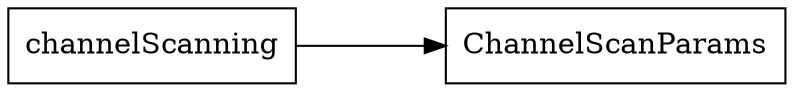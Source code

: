 digraph channelScanning {
    node [URL="controlFlow/\N.html" shape=box]
    graph [layout="circo"]
    channelScanning [URL="\N.html" root=true]

    channelScanning -> ChannelScanParams
}
